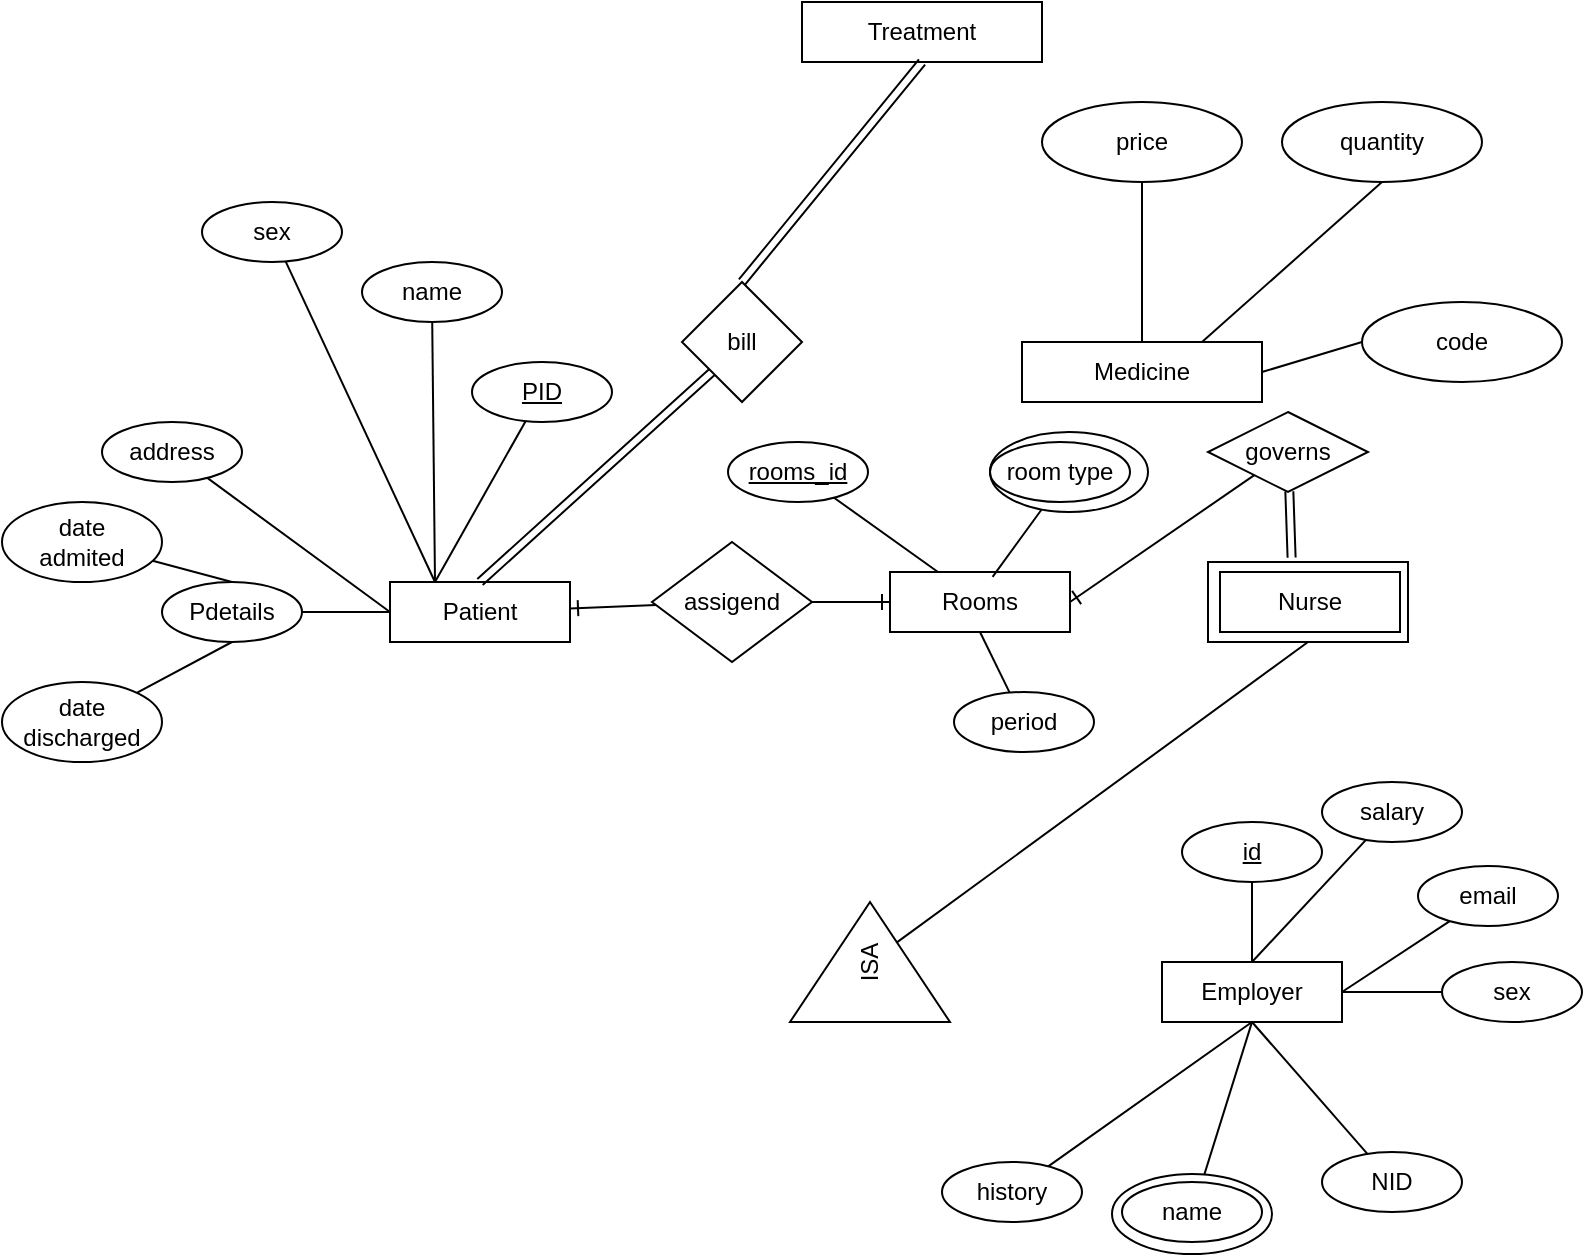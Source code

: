 <mxfile version="21.6.9" type="github">
  <diagram name="Página-1" id="zWGwUnJpAqoeD5UeCOTo">
    <mxGraphModel dx="1050" dy="553" grid="1" gridSize="10" guides="1" tooltips="1" connect="1" arrows="1" fold="1" page="1" pageScale="1" pageWidth="827" pageHeight="1169" math="0" shadow="0">
      <root>
        <mxCell id="0" />
        <mxCell id="1" parent="0" />
        <mxCell id="4sZkhBZBfFqKACL-4tbH-1" value="Treatment" style="rounded=0;whiteSpace=wrap;html=1;" vertex="1" parent="1">
          <mxGeometry x="410" y="10" width="120" height="30" as="geometry" />
        </mxCell>
        <mxCell id="4sZkhBZBfFqKACL-4tbH-2" value="bill" style="rhombus;whiteSpace=wrap;html=1;" vertex="1" parent="1">
          <mxGeometry x="350" y="150" width="60" height="60" as="geometry" />
        </mxCell>
        <mxCell id="4sZkhBZBfFqKACL-4tbH-38" style="rounded=0;orthogonalLoop=1;jettySize=auto;html=1;startArrow=ERone;startFill=0;endArrow=none;endFill=0;" edge="1" parent="1" source="4sZkhBZBfFqKACL-4tbH-3" target="4sZkhBZBfFqKACL-4tbH-36">
          <mxGeometry relative="1" as="geometry" />
        </mxCell>
        <mxCell id="4sZkhBZBfFqKACL-4tbH-3" value="Patient" style="rounded=0;whiteSpace=wrap;html=1;" vertex="1" parent="1">
          <mxGeometry x="204" y="300" width="90" height="30" as="geometry" />
        </mxCell>
        <mxCell id="4sZkhBZBfFqKACL-4tbH-4" value="Medicine" style="rounded=0;whiteSpace=wrap;html=1;" vertex="1" parent="1">
          <mxGeometry x="520" y="180" width="120" height="30" as="geometry" />
        </mxCell>
        <mxCell id="4sZkhBZBfFqKACL-4tbH-5" value="price" style="ellipse;whiteSpace=wrap;html=1;" vertex="1" parent="1">
          <mxGeometry x="530" y="60" width="100" height="40" as="geometry" />
        </mxCell>
        <mxCell id="4sZkhBZBfFqKACL-4tbH-6" value="quantity" style="ellipse;whiteSpace=wrap;html=1;" vertex="1" parent="1">
          <mxGeometry x="650" y="60" width="100" height="40" as="geometry" />
        </mxCell>
        <mxCell id="4sZkhBZBfFqKACL-4tbH-7" value="code" style="ellipse;whiteSpace=wrap;html=1;" vertex="1" parent="1">
          <mxGeometry x="690" y="160" width="100" height="40" as="geometry" />
        </mxCell>
        <mxCell id="4sZkhBZBfFqKACL-4tbH-11" value="" style="endArrow=none;html=1;rounded=0;entryX=0.5;entryY=1;entryDx=0;entryDy=0;" edge="1" parent="1" source="4sZkhBZBfFqKACL-4tbH-4" target="4sZkhBZBfFqKACL-4tbH-5">
          <mxGeometry width="50" height="50" relative="1" as="geometry">
            <mxPoint x="660" y="290" as="sourcePoint" />
            <mxPoint x="710" y="240" as="targetPoint" />
          </mxGeometry>
        </mxCell>
        <mxCell id="4sZkhBZBfFqKACL-4tbH-12" value="" style="endArrow=none;html=1;rounded=0;entryX=0.5;entryY=1;entryDx=0;entryDy=0;exitX=0.75;exitY=0;exitDx=0;exitDy=0;" edge="1" parent="1" source="4sZkhBZBfFqKACL-4tbH-4" target="4sZkhBZBfFqKACL-4tbH-6">
          <mxGeometry width="50" height="50" relative="1" as="geometry">
            <mxPoint x="660" y="290" as="sourcePoint" />
            <mxPoint x="710" y="240" as="targetPoint" />
          </mxGeometry>
        </mxCell>
        <mxCell id="4sZkhBZBfFqKACL-4tbH-13" value="" style="endArrow=none;html=1;rounded=0;entryX=0;entryY=0.5;entryDx=0;entryDy=0;exitX=1;exitY=0.5;exitDx=0;exitDy=0;" edge="1" parent="1" source="4sZkhBZBfFqKACL-4tbH-4" target="4sZkhBZBfFqKACL-4tbH-7">
          <mxGeometry width="50" height="50" relative="1" as="geometry">
            <mxPoint x="660" y="290" as="sourcePoint" />
            <mxPoint x="710" y="240" as="targetPoint" />
          </mxGeometry>
        </mxCell>
        <mxCell id="4sZkhBZBfFqKACL-4tbH-25" style="rounded=0;orthogonalLoop=1;jettySize=auto;html=1;entryX=0.25;entryY=0;entryDx=0;entryDy=0;endArrow=none;endFill=0;" edge="1" parent="1" source="4sZkhBZBfFqKACL-4tbH-18" target="4sZkhBZBfFqKACL-4tbH-3">
          <mxGeometry relative="1" as="geometry" />
        </mxCell>
        <mxCell id="4sZkhBZBfFqKACL-4tbH-18" value="&lt;u&gt;PID&lt;/u&gt;" style="ellipse;whiteSpace=wrap;html=1;" vertex="1" parent="1">
          <mxGeometry x="245" y="190" width="70" height="30" as="geometry" />
        </mxCell>
        <mxCell id="4sZkhBZBfFqKACL-4tbH-26" style="rounded=0;orthogonalLoop=1;jettySize=auto;html=1;entryX=0.25;entryY=0;entryDx=0;entryDy=0;endArrow=none;endFill=0;" edge="1" parent="1" source="4sZkhBZBfFqKACL-4tbH-19" target="4sZkhBZBfFqKACL-4tbH-3">
          <mxGeometry relative="1" as="geometry" />
        </mxCell>
        <mxCell id="4sZkhBZBfFqKACL-4tbH-19" value="name" style="ellipse;whiteSpace=wrap;html=1;" vertex="1" parent="1">
          <mxGeometry x="190" y="140" width="70" height="30" as="geometry" />
        </mxCell>
        <mxCell id="4sZkhBZBfFqKACL-4tbH-27" style="rounded=0;orthogonalLoop=1;jettySize=auto;html=1;entryX=0.25;entryY=0;entryDx=0;entryDy=0;endArrow=none;endFill=0;" edge="1" parent="1" source="4sZkhBZBfFqKACL-4tbH-20" target="4sZkhBZBfFqKACL-4tbH-3">
          <mxGeometry relative="1" as="geometry" />
        </mxCell>
        <mxCell id="4sZkhBZBfFqKACL-4tbH-20" value="sex" style="ellipse;whiteSpace=wrap;html=1;" vertex="1" parent="1">
          <mxGeometry x="110" y="110" width="70" height="30" as="geometry" />
        </mxCell>
        <mxCell id="4sZkhBZBfFqKACL-4tbH-22" value="" style="shape=link;endArrow=classic;startArrow=classic;html=1;rounded=0;entryX=0.5;entryY=1;entryDx=0;entryDy=0;exitX=0.5;exitY=0;exitDx=0;exitDy=0;" edge="1" parent="1" source="4sZkhBZBfFqKACL-4tbH-2" target="4sZkhBZBfFqKACL-4tbH-1">
          <mxGeometry width="100" height="100" relative="1" as="geometry">
            <mxPoint x="460" y="230" as="sourcePoint" />
            <mxPoint x="560" y="130" as="targetPoint" />
          </mxGeometry>
        </mxCell>
        <mxCell id="4sZkhBZBfFqKACL-4tbH-23" value="" style="shape=link;endArrow=classic;startArrow=classic;html=1;rounded=0;entryX=0;entryY=1;entryDx=0;entryDy=0;exitX=0.5;exitY=0;exitDx=0;exitDy=0;" edge="1" parent="1" source="4sZkhBZBfFqKACL-4tbH-3" target="4sZkhBZBfFqKACL-4tbH-2">
          <mxGeometry width="100" height="100" relative="1" as="geometry">
            <mxPoint x="460" y="230" as="sourcePoint" />
            <mxPoint x="560" y="130" as="targetPoint" />
          </mxGeometry>
        </mxCell>
        <mxCell id="4sZkhBZBfFqKACL-4tbH-30" style="rounded=0;orthogonalLoop=1;jettySize=auto;html=1;entryX=0;entryY=0.5;entryDx=0;entryDy=0;endArrow=none;endFill=0;" edge="1" parent="1" source="4sZkhBZBfFqKACL-4tbH-28" target="4sZkhBZBfFqKACL-4tbH-3">
          <mxGeometry relative="1" as="geometry" />
        </mxCell>
        <mxCell id="4sZkhBZBfFqKACL-4tbH-28" value="address" style="ellipse;whiteSpace=wrap;html=1;" vertex="1" parent="1">
          <mxGeometry x="60" y="220" width="70" height="30" as="geometry" />
        </mxCell>
        <mxCell id="4sZkhBZBfFqKACL-4tbH-31" style="rounded=0;orthogonalLoop=1;jettySize=auto;html=1;entryX=0;entryY=0.5;entryDx=0;entryDy=0;endArrow=none;endFill=0;" edge="1" parent="1" source="4sZkhBZBfFqKACL-4tbH-29" target="4sZkhBZBfFqKACL-4tbH-3">
          <mxGeometry relative="1" as="geometry" />
        </mxCell>
        <mxCell id="4sZkhBZBfFqKACL-4tbH-29" value="Pdetails" style="ellipse;whiteSpace=wrap;html=1;" vertex="1" parent="1">
          <mxGeometry x="90" y="300" width="70" height="30" as="geometry" />
        </mxCell>
        <mxCell id="4sZkhBZBfFqKACL-4tbH-35" style="rounded=0;orthogonalLoop=1;jettySize=auto;html=1;entryX=0.5;entryY=1;entryDx=0;entryDy=0;endArrow=none;endFill=0;" edge="1" parent="1" source="4sZkhBZBfFqKACL-4tbH-32" target="4sZkhBZBfFqKACL-4tbH-29">
          <mxGeometry relative="1" as="geometry" />
        </mxCell>
        <mxCell id="4sZkhBZBfFqKACL-4tbH-32" value="date&lt;br&gt;discharged" style="ellipse;whiteSpace=wrap;html=1;" vertex="1" parent="1">
          <mxGeometry x="10" y="350" width="80" height="40" as="geometry" />
        </mxCell>
        <mxCell id="4sZkhBZBfFqKACL-4tbH-34" style="rounded=0;orthogonalLoop=1;jettySize=auto;html=1;entryX=0.5;entryY=0;entryDx=0;entryDy=0;endArrow=none;endFill=0;" edge="1" parent="1" source="4sZkhBZBfFqKACL-4tbH-33" target="4sZkhBZBfFqKACL-4tbH-29">
          <mxGeometry relative="1" as="geometry" />
        </mxCell>
        <mxCell id="4sZkhBZBfFqKACL-4tbH-33" value="date&lt;br&gt;admited" style="ellipse;whiteSpace=wrap;html=1;" vertex="1" parent="1">
          <mxGeometry x="10" y="260" width="80" height="40" as="geometry" />
        </mxCell>
        <mxCell id="4sZkhBZBfFqKACL-4tbH-41" style="edgeStyle=orthogonalEdgeStyle;rounded=0;orthogonalLoop=1;jettySize=auto;html=1;entryX=0;entryY=0.5;entryDx=0;entryDy=0;endArrow=ERone;endFill=0;" edge="1" parent="1" source="4sZkhBZBfFqKACL-4tbH-36" target="4sZkhBZBfFqKACL-4tbH-37">
          <mxGeometry relative="1" as="geometry" />
        </mxCell>
        <mxCell id="4sZkhBZBfFqKACL-4tbH-36" value="assigend" style="rhombus;whiteSpace=wrap;html=1;" vertex="1" parent="1">
          <mxGeometry x="335" y="280" width="80" height="60" as="geometry" />
        </mxCell>
        <mxCell id="4sZkhBZBfFqKACL-4tbH-37" value="Rooms" style="rounded=0;whiteSpace=wrap;html=1;" vertex="1" parent="1">
          <mxGeometry x="454" y="295" width="90" height="30" as="geometry" />
        </mxCell>
        <mxCell id="4sZkhBZBfFqKACL-4tbH-47" style="rounded=0;orthogonalLoop=1;jettySize=auto;html=1;entryX=0.5;entryY=1;entryDx=0;entryDy=0;endArrow=none;endFill=0;" edge="1" parent="1" source="4sZkhBZBfFqKACL-4tbH-42" target="4sZkhBZBfFqKACL-4tbH-37">
          <mxGeometry relative="1" as="geometry" />
        </mxCell>
        <mxCell id="4sZkhBZBfFqKACL-4tbH-42" value="period" style="ellipse;whiteSpace=wrap;html=1;" vertex="1" parent="1">
          <mxGeometry x="486" y="355" width="70" height="30" as="geometry" />
        </mxCell>
        <mxCell id="4sZkhBZBfFqKACL-4tbH-45" style="rounded=0;orthogonalLoop=1;jettySize=auto;html=1;endArrow=none;endFill=0;" edge="1" parent="1" source="4sZkhBZBfFqKACL-4tbH-43" target="4sZkhBZBfFqKACL-4tbH-37">
          <mxGeometry relative="1" as="geometry" />
        </mxCell>
        <mxCell id="4sZkhBZBfFqKACL-4tbH-43" value="&lt;u&gt;rooms_id&lt;/u&gt;" style="ellipse;whiteSpace=wrap;html=1;" vertex="1" parent="1">
          <mxGeometry x="373" y="230" width="70" height="30" as="geometry" />
        </mxCell>
        <mxCell id="4sZkhBZBfFqKACL-4tbH-49" value="" style="group" vertex="1" connectable="0" parent="1">
          <mxGeometry x="498" y="225" width="80" height="40" as="geometry" />
        </mxCell>
        <mxCell id="4sZkhBZBfFqKACL-4tbH-44" value="room type" style="ellipse;whiteSpace=wrap;html=1;strokeColor=default;fillStyle=auto;shadow=0;perimeterSpacing=0;" vertex="1" parent="4sZkhBZBfFqKACL-4tbH-49">
          <mxGeometry x="6" y="5" width="70" height="30" as="geometry" />
        </mxCell>
        <mxCell id="4sZkhBZBfFqKACL-4tbH-48" value="" style="ellipse;whiteSpace=wrap;html=1;strokeColor=default;fillStyle=auto;shadow=0;perimeterSpacing=0;fillColor=none;movable=1;resizable=1;rotatable=1;deletable=1;editable=1;locked=0;connectable=1;" vertex="1" parent="4sZkhBZBfFqKACL-4tbH-49">
          <mxGeometry x="6" width="79" height="40" as="geometry" />
        </mxCell>
        <mxCell id="4sZkhBZBfFqKACL-4tbH-50" style="rounded=0;orthogonalLoop=1;jettySize=auto;html=1;entryX=0.57;entryY=0.08;entryDx=0;entryDy=0;entryPerimeter=0;fontFamily=Helvetica;fontSize=12;fontColor=default;endArrow=none;endFill=0;" edge="1" parent="1" source="4sZkhBZBfFqKACL-4tbH-48" target="4sZkhBZBfFqKACL-4tbH-37">
          <mxGeometry relative="1" as="geometry" />
        </mxCell>
        <mxCell id="4sZkhBZBfFqKACL-4tbH-53" value="" style="group" vertex="1" connectable="0" parent="1">
          <mxGeometry x="613" y="290" width="100" height="40" as="geometry" />
        </mxCell>
        <mxCell id="4sZkhBZBfFqKACL-4tbH-51" value="Nurse" style="rounded=0;whiteSpace=wrap;html=1;" vertex="1" parent="4sZkhBZBfFqKACL-4tbH-53">
          <mxGeometry x="6" y="5" width="90" height="30" as="geometry" />
        </mxCell>
        <mxCell id="4sZkhBZBfFqKACL-4tbH-52" value="" style="rounded=0;whiteSpace=wrap;html=1;fillColor=none;" vertex="1" parent="4sZkhBZBfFqKACL-4tbH-53">
          <mxGeometry width="100" height="40" as="geometry" />
        </mxCell>
        <mxCell id="4sZkhBZBfFqKACL-4tbH-55" style="rounded=0;orthogonalLoop=1;jettySize=auto;html=1;entryX=1;entryY=0.5;entryDx=0;entryDy=0;fontFamily=Helvetica;fontSize=12;fontColor=default;endArrow=ERone;endFill=0;" edge="1" parent="1" source="4sZkhBZBfFqKACL-4tbH-54" target="4sZkhBZBfFqKACL-4tbH-37">
          <mxGeometry relative="1" as="geometry" />
        </mxCell>
        <mxCell id="4sZkhBZBfFqKACL-4tbH-56" style="rounded=0;orthogonalLoop=1;jettySize=auto;html=1;entryX=0.418;entryY=-0.055;entryDx=0;entryDy=0;entryPerimeter=0;fontFamily=Helvetica;fontSize=12;fontColor=default;shape=link;" edge="1" parent="1" source="4sZkhBZBfFqKACL-4tbH-54" target="4sZkhBZBfFqKACL-4tbH-52">
          <mxGeometry relative="1" as="geometry" />
        </mxCell>
        <mxCell id="4sZkhBZBfFqKACL-4tbH-54" value="governs" style="rhombus;whiteSpace=wrap;html=1;" vertex="1" parent="1">
          <mxGeometry x="613" y="215" width="80" height="40" as="geometry" />
        </mxCell>
        <mxCell id="4sZkhBZBfFqKACL-4tbH-58" style="rounded=0;orthogonalLoop=1;jettySize=auto;html=1;entryX=0.5;entryY=1;entryDx=0;entryDy=0;fontFamily=Helvetica;fontSize=12;fontColor=default;endArrow=none;endFill=0;" edge="1" parent="1" source="4sZkhBZBfFqKACL-4tbH-57" target="4sZkhBZBfFqKACL-4tbH-52">
          <mxGeometry relative="1" as="geometry" />
        </mxCell>
        <mxCell id="4sZkhBZBfFqKACL-4tbH-57" value="ISA" style="triangle;whiteSpace=wrap;html=1;shadow=0;fillStyle=auto;strokeColor=default;fontFamily=Helvetica;fontSize=12;fontColor=default;fillColor=none;rotation=-90;textDirection=rtl;direction=east;" vertex="1" parent="1">
          <mxGeometry x="414" y="450" width="60" height="80" as="geometry" />
        </mxCell>
        <mxCell id="4sZkhBZBfFqKACL-4tbH-59" value="Employer" style="rounded=0;whiteSpace=wrap;html=1;" vertex="1" parent="1">
          <mxGeometry x="590" y="490" width="90" height="30" as="geometry" />
        </mxCell>
        <mxCell id="4sZkhBZBfFqKACL-4tbH-67" style="rounded=0;orthogonalLoop=1;jettySize=auto;html=1;fontFamily=Helvetica;fontSize=12;fontColor=default;endArrow=none;endFill=0;" edge="1" parent="1" source="4sZkhBZBfFqKACL-4tbH-60" target="4sZkhBZBfFqKACL-4tbH-59">
          <mxGeometry relative="1" as="geometry" />
        </mxCell>
        <mxCell id="4sZkhBZBfFqKACL-4tbH-60" value="id" style="ellipse;whiteSpace=wrap;html=1;fontStyle=4" vertex="1" parent="1">
          <mxGeometry x="600" y="420" width="70" height="30" as="geometry" />
        </mxCell>
        <mxCell id="4sZkhBZBfFqKACL-4tbH-68" style="rounded=0;orthogonalLoop=1;jettySize=auto;html=1;entryX=0.5;entryY=0;entryDx=0;entryDy=0;fontFamily=Helvetica;fontSize=12;fontColor=default;endArrow=none;endFill=0;" edge="1" parent="1" source="4sZkhBZBfFqKACL-4tbH-61" target="4sZkhBZBfFqKACL-4tbH-59">
          <mxGeometry relative="1" as="geometry" />
        </mxCell>
        <mxCell id="4sZkhBZBfFqKACL-4tbH-61" value="salary" style="ellipse;whiteSpace=wrap;html=1;" vertex="1" parent="1">
          <mxGeometry x="670" y="400" width="70" height="30" as="geometry" />
        </mxCell>
        <mxCell id="4sZkhBZBfFqKACL-4tbH-69" style="rounded=0;orthogonalLoop=1;jettySize=auto;html=1;entryX=1;entryY=0.5;entryDx=0;entryDy=0;fontFamily=Helvetica;fontSize=12;fontColor=default;endArrow=none;endFill=0;" edge="1" parent="1" source="4sZkhBZBfFqKACL-4tbH-62" target="4sZkhBZBfFqKACL-4tbH-59">
          <mxGeometry relative="1" as="geometry" />
        </mxCell>
        <mxCell id="4sZkhBZBfFqKACL-4tbH-62" value="email" style="ellipse;whiteSpace=wrap;html=1;" vertex="1" parent="1">
          <mxGeometry x="718" y="442" width="70" height="30" as="geometry" />
        </mxCell>
        <mxCell id="4sZkhBZBfFqKACL-4tbH-70" style="rounded=0;orthogonalLoop=1;jettySize=auto;html=1;entryX=1;entryY=0.5;entryDx=0;entryDy=0;fontFamily=Helvetica;fontSize=12;fontColor=default;endArrow=none;endFill=0;" edge="1" parent="1" source="4sZkhBZBfFqKACL-4tbH-63" target="4sZkhBZBfFqKACL-4tbH-59">
          <mxGeometry relative="1" as="geometry" />
        </mxCell>
        <mxCell id="4sZkhBZBfFqKACL-4tbH-63" value="sex" style="ellipse;whiteSpace=wrap;html=1;" vertex="1" parent="1">
          <mxGeometry x="730" y="490" width="70" height="30" as="geometry" />
        </mxCell>
        <mxCell id="4sZkhBZBfFqKACL-4tbH-75" style="rounded=0;orthogonalLoop=1;jettySize=auto;html=1;entryX=0.5;entryY=1;entryDx=0;entryDy=0;fontFamily=Helvetica;fontSize=12;fontColor=default;endArrow=none;endFill=0;" edge="1" parent="1" source="4sZkhBZBfFqKACL-4tbH-65" target="4sZkhBZBfFqKACL-4tbH-59">
          <mxGeometry relative="1" as="geometry" />
        </mxCell>
        <mxCell id="4sZkhBZBfFqKACL-4tbH-65" value="history" style="ellipse;whiteSpace=wrap;html=1;" vertex="1" parent="1">
          <mxGeometry x="480" y="590" width="70" height="30" as="geometry" />
        </mxCell>
        <mxCell id="4sZkhBZBfFqKACL-4tbH-71" style="rounded=0;orthogonalLoop=1;jettySize=auto;html=1;entryX=0.5;entryY=1;entryDx=0;entryDy=0;fontFamily=Helvetica;fontSize=12;fontColor=default;endArrow=none;endFill=0;" edge="1" parent="1" source="4sZkhBZBfFqKACL-4tbH-66" target="4sZkhBZBfFqKACL-4tbH-59">
          <mxGeometry relative="1" as="geometry" />
        </mxCell>
        <mxCell id="4sZkhBZBfFqKACL-4tbH-66" value="NID" style="ellipse;whiteSpace=wrap;html=1;" vertex="1" parent="1">
          <mxGeometry x="670" y="585" width="70" height="30" as="geometry" />
        </mxCell>
        <mxCell id="4sZkhBZBfFqKACL-4tbH-73" value="" style="group" vertex="1" connectable="0" parent="1">
          <mxGeometry x="565" y="596" width="80" height="40" as="geometry" />
        </mxCell>
        <mxCell id="4sZkhBZBfFqKACL-4tbH-64" value="name" style="ellipse;whiteSpace=wrap;html=1;" vertex="1" parent="4sZkhBZBfFqKACL-4tbH-73">
          <mxGeometry x="5" y="4" width="70" height="30" as="geometry" />
        </mxCell>
        <mxCell id="4sZkhBZBfFqKACL-4tbH-72" value="" style="ellipse;whiteSpace=wrap;html=1;fillColor=none;" vertex="1" parent="4sZkhBZBfFqKACL-4tbH-73">
          <mxGeometry width="80" height="40" as="geometry" />
        </mxCell>
        <mxCell id="4sZkhBZBfFqKACL-4tbH-74" style="rounded=0;orthogonalLoop=1;jettySize=auto;html=1;entryX=0.5;entryY=1;entryDx=0;entryDy=0;fontFamily=Helvetica;fontSize=12;fontColor=default;endArrow=none;endFill=0;" edge="1" parent="1" source="4sZkhBZBfFqKACL-4tbH-72" target="4sZkhBZBfFqKACL-4tbH-59">
          <mxGeometry relative="1" as="geometry" />
        </mxCell>
      </root>
    </mxGraphModel>
  </diagram>
</mxfile>
